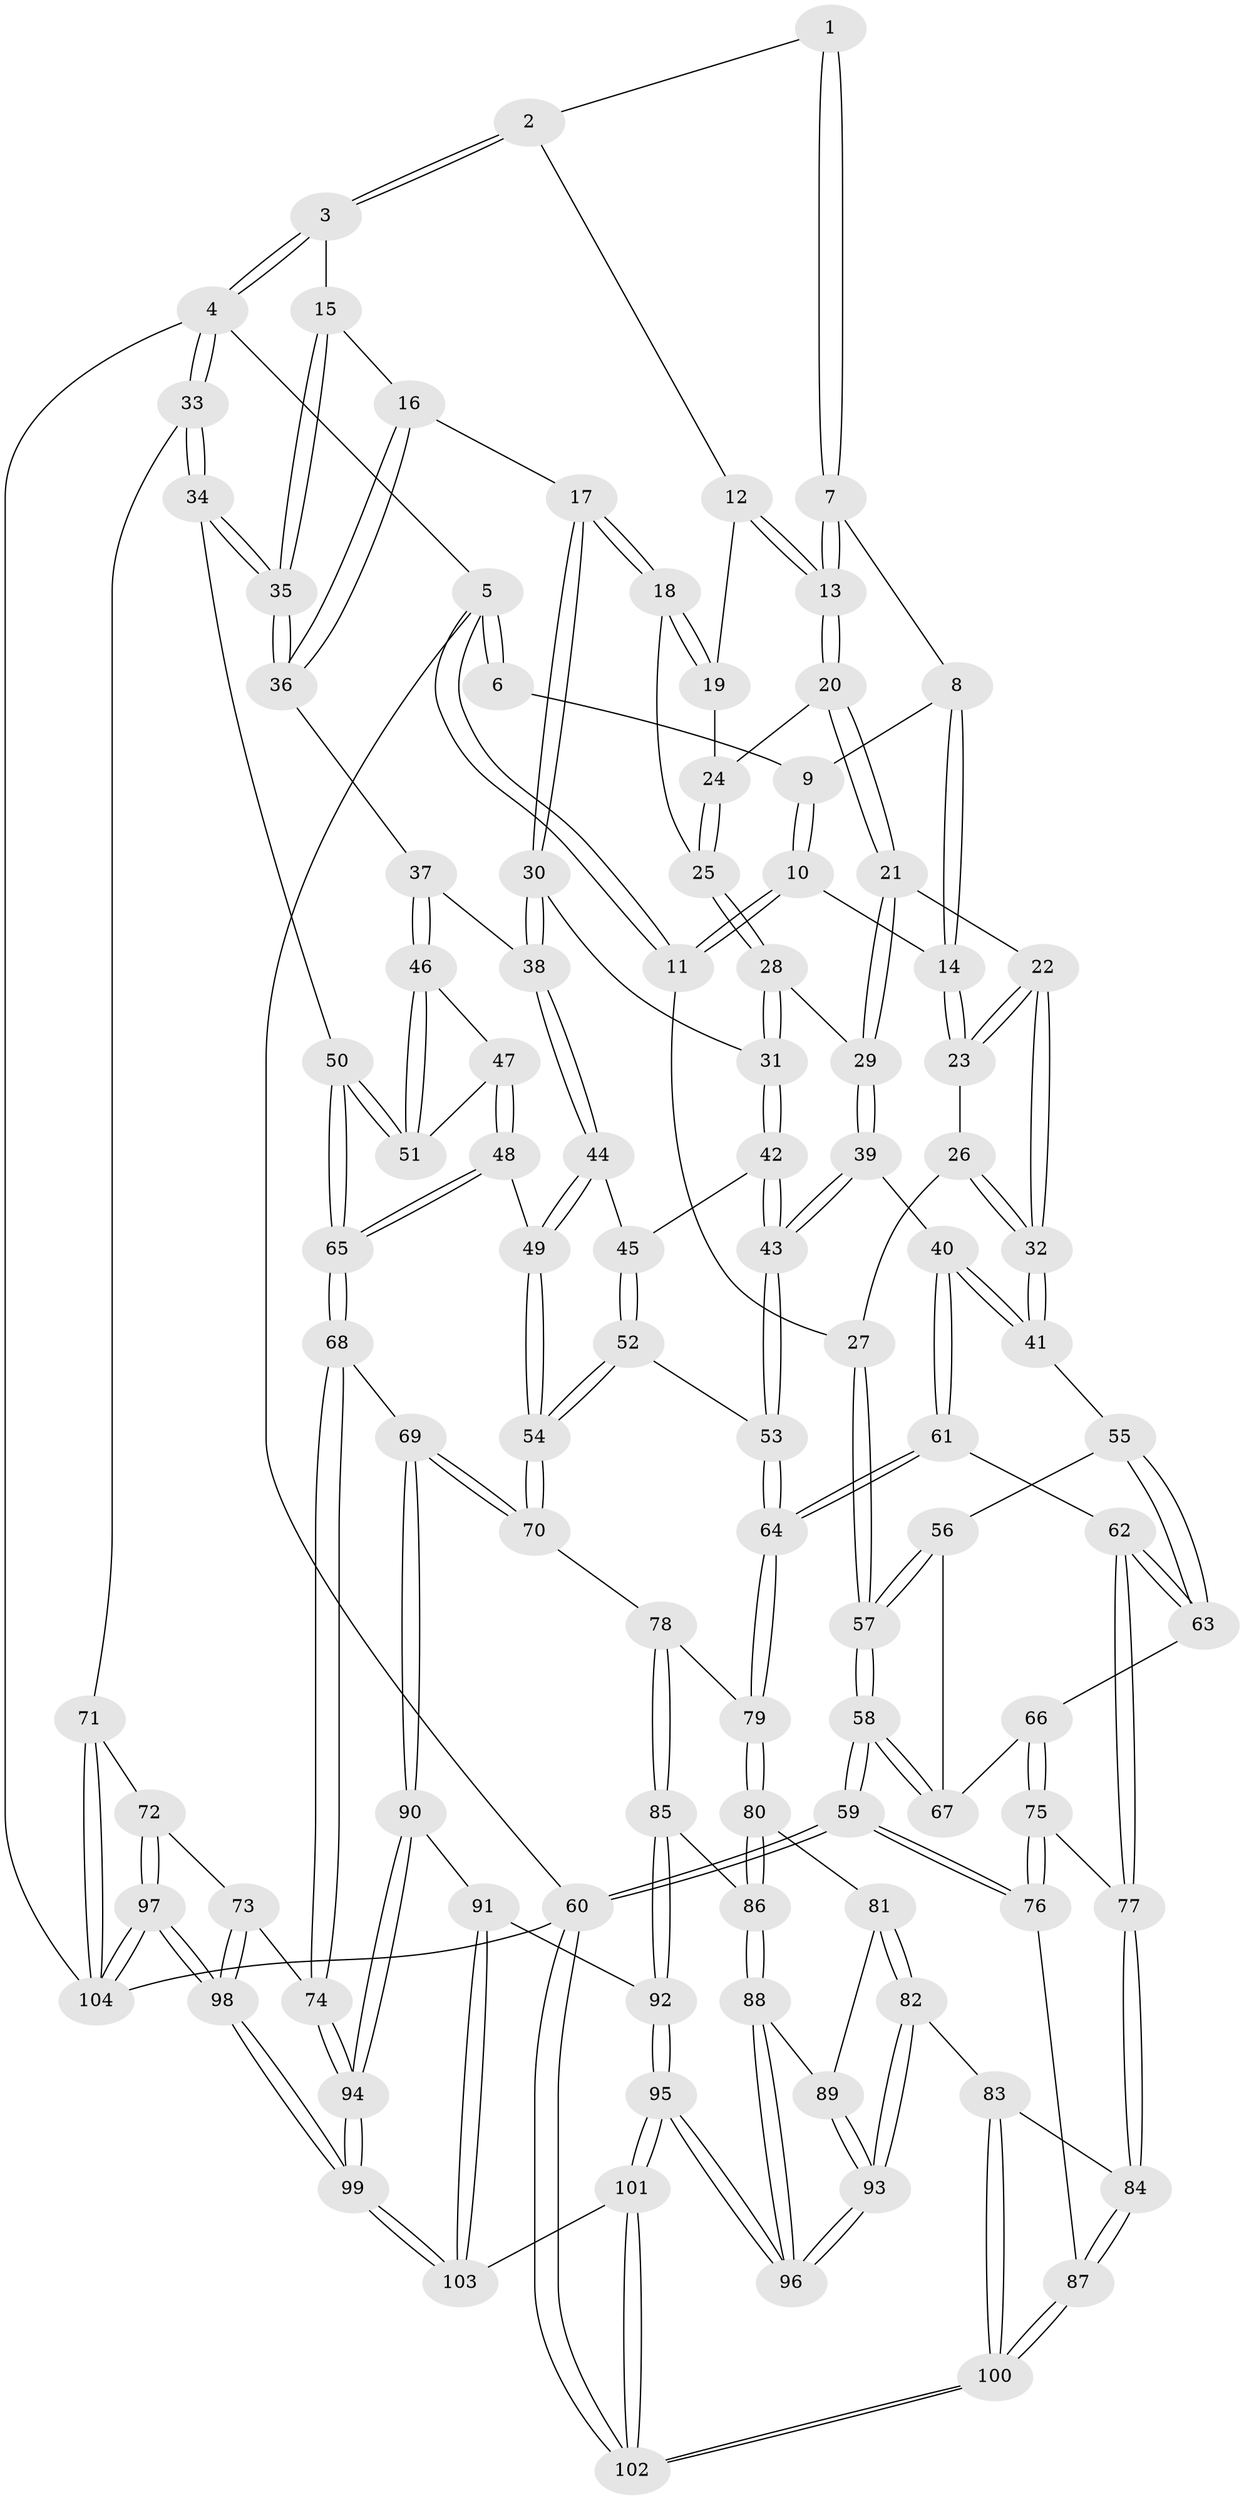 // Generated by graph-tools (version 1.1) at 2025/17/03/09/25 04:17:20]
// undirected, 104 vertices, 257 edges
graph export_dot {
graph [start="1"]
  node [color=gray90,style=filled];
  1 [pos="+0.33414497660409104+0"];
  2 [pos="+0.5573096244421254+0"];
  3 [pos="+0.8589395716636493+0"];
  4 [pos="+1+0"];
  5 [pos="+0+0"];
  6 [pos="+0.11050987142543088+0"];
  7 [pos="+0.2812735943349227+0.1005343342054847"];
  8 [pos="+0.22825595866529672+0.09921995543510888"];
  9 [pos="+0.2078981604441117+0.06310504295046329"];
  10 [pos="+0.08161237017179479+0.10096562972710216"];
  11 [pos="+0+0"];
  12 [pos="+0.5421066682510688+0"];
  13 [pos="+0.33150629026747097+0.14388964109978836"];
  14 [pos="+0.16640623790185013+0.16589502914661416"];
  15 [pos="+0.8073646228993249+0.19957326478993165"];
  16 [pos="+0.7592800191604809+0.23438441099140506"];
  17 [pos="+0.6753779351633779+0.2615708842633033"];
  18 [pos="+0.5779619936004692+0.16975234692769955"];
  19 [pos="+0.5405674904633041+0.004824200487406167"];
  20 [pos="+0.3382308371642172+0.19617718866865022"];
  21 [pos="+0.33346091430526575+0.20992195791739254"];
  22 [pos="+0.20675896779162456+0.2995305837109777"];
  23 [pos="+0.18081280020176338+0.23602766158330324"];
  24 [pos="+0.4439912687049877+0.17586652643145892"];
  25 [pos="+0.4938503166320311+0.23687496393100527"];
  26 [pos="+0+0.17650444337799368"];
  27 [pos="+0+0"];
  28 [pos="+0.47007462082847323+0.33405797126212616"];
  29 [pos="+0.46736651441337534+0.33504548789080596"];
  30 [pos="+0.6747057896978802+0.2625960209570583"];
  31 [pos="+0.5903300442587947+0.35776143736794064"];
  32 [pos="+0.1893440160032668+0.355260469807358"];
  33 [pos="+1+0.41173420103599445"];
  34 [pos="+1+0.40315935171363326"];
  35 [pos="+1+0.3920492203075274"];
  36 [pos="+0.7803315138209304+0.400457477330169"];
  37 [pos="+0.7599256840098125+0.42677130201900704"];
  38 [pos="+0.7350963431491607+0.4267428245819718"];
  39 [pos="+0.43820321355695185+0.37100439994796774"];
  40 [pos="+0.2464913746037955+0.40304423364597153"];
  41 [pos="+0.18929849230178553+0.3555643434006398"];
  42 [pos="+0.6078697272035939+0.41359782828105623"];
  43 [pos="+0.45425300118961853+0.523855346358049"];
  44 [pos="+0.681691029694349+0.4445603569437661"];
  45 [pos="+0.6098625499417147+0.41628420930351856"];
  46 [pos="+0.7643134479955798+0.43544051730908634"];
  47 [pos="+0.789919818936562+0.5132681953482021"];
  48 [pos="+0.7702477061693351+0.5479274474732528"];
  49 [pos="+0.7067336990520757+0.548155741466848"];
  50 [pos="+0.9657048437740772+0.46228715296634565"];
  51 [pos="+0.9314029778783119+0.4700520329273474"];
  52 [pos="+0.5920891138125708+0.6134218818444603"];
  53 [pos="+0.44405124921135214+0.5713789347850586"];
  54 [pos="+0.6035648530135863+0.6228699675836294"];
  55 [pos="+0.1167798467516189+0.3916912031416766"];
  56 [pos="+0+0.422982880060815"];
  57 [pos="+0+0.41584837325733015"];
  58 [pos="+0+0.7714586362899715"];
  59 [pos="+0+0.8036642482806545"];
  60 [pos="+0+1"];
  61 [pos="+0.3146776896990076+0.6009621981120492"];
  62 [pos="+0.2815323382944937+0.6130328617645078"];
  63 [pos="+0.14681311804209293+0.5973834549818006"];
  64 [pos="+0.35183980121162717+0.6163622500839203"];
  65 [pos="+0.8256631800349367+0.639779794428976"];
  66 [pos="+0.107434729454511+0.6143448593301164"];
  67 [pos="+0.10513283196250942+0.6139548495845233"];
  68 [pos="+0.8319222775731586+0.717614918439383"];
  69 [pos="+0.6457490671308223+0.7276210582886925"];
  70 [pos="+0.632408403418635+0.7076640726139035"];
  71 [pos="+1+0.6606025763155108"];
  72 [pos="+0.8964260202074017+0.7394242490752106"];
  73 [pos="+0.8847072521303657+0.7382211315265559"];
  74 [pos="+0.8561901174498172+0.7349896295880581"];
  75 [pos="+0.11833471396888376+0.6980548162153725"];
  76 [pos="+0+0.8297821483255433"];
  77 [pos="+0.18927623129826+0.7350839869176425"];
  78 [pos="+0.49006929161415486+0.7318138865978692"];
  79 [pos="+0.35426635531965406+0.6271247075039551"];
  80 [pos="+0.3546946160986051+0.6571762703346649"];
  81 [pos="+0.3061620885282425+0.7585498849155253"];
  82 [pos="+0.25135270194997716+0.8204620081852235"];
  83 [pos="+0.21409931994483875+0.8193172825325864"];
  84 [pos="+0.1872932148295713+0.8021183527279859"];
  85 [pos="+0.46006442795216534+0.8096773721340421"];
  86 [pos="+0.4161134900500366+0.8068249360310651"];
  87 [pos="+0.026289820769397374+0.8539415270443836"];
  88 [pos="+0.415535195240648+0.8075461499427024"];
  89 [pos="+0.3501862977225264+0.8227617476036061"];
  90 [pos="+0.6414964374918418+0.7429156635362447"];
  91 [pos="+0.5164961945052328+0.8358075225826554"];
  92 [pos="+0.4832768204855879+0.8225247677095445"];
  93 [pos="+0.30169811226192067+0.8614350756264215"];
  94 [pos="+0.7189631793121327+1"];
  95 [pos="+0.3656193711600895+1"];
  96 [pos="+0.36556302733170104+1"];
  97 [pos="+1+1"];
  98 [pos="+0.8726737519329295+1"];
  99 [pos="+0.7144848448645954+1"];
  100 [pos="+0.19943932606770784+1"];
  101 [pos="+0.3741794978017286+1"];
  102 [pos="+0.2759584572422155+1"];
  103 [pos="+0.557438327589833+1"];
  104 [pos="+1+1"];
  1 -- 2;
  1 -- 7;
  1 -- 7;
  2 -- 3;
  2 -- 3;
  2 -- 12;
  3 -- 4;
  3 -- 4;
  3 -- 15;
  4 -- 5;
  4 -- 33;
  4 -- 33;
  4 -- 104;
  5 -- 6;
  5 -- 6;
  5 -- 11;
  5 -- 11;
  5 -- 60;
  6 -- 9;
  7 -- 8;
  7 -- 13;
  7 -- 13;
  8 -- 9;
  8 -- 14;
  8 -- 14;
  9 -- 10;
  9 -- 10;
  10 -- 11;
  10 -- 11;
  10 -- 14;
  11 -- 27;
  12 -- 13;
  12 -- 13;
  12 -- 19;
  13 -- 20;
  13 -- 20;
  14 -- 23;
  14 -- 23;
  15 -- 16;
  15 -- 35;
  15 -- 35;
  16 -- 17;
  16 -- 36;
  16 -- 36;
  17 -- 18;
  17 -- 18;
  17 -- 30;
  17 -- 30;
  18 -- 19;
  18 -- 19;
  18 -- 25;
  19 -- 24;
  20 -- 21;
  20 -- 21;
  20 -- 24;
  21 -- 22;
  21 -- 29;
  21 -- 29;
  22 -- 23;
  22 -- 23;
  22 -- 32;
  22 -- 32;
  23 -- 26;
  24 -- 25;
  24 -- 25;
  25 -- 28;
  25 -- 28;
  26 -- 27;
  26 -- 32;
  26 -- 32;
  27 -- 57;
  27 -- 57;
  28 -- 29;
  28 -- 31;
  28 -- 31;
  29 -- 39;
  29 -- 39;
  30 -- 31;
  30 -- 38;
  30 -- 38;
  31 -- 42;
  31 -- 42;
  32 -- 41;
  32 -- 41;
  33 -- 34;
  33 -- 34;
  33 -- 71;
  34 -- 35;
  34 -- 35;
  34 -- 50;
  35 -- 36;
  35 -- 36;
  36 -- 37;
  37 -- 38;
  37 -- 46;
  37 -- 46;
  38 -- 44;
  38 -- 44;
  39 -- 40;
  39 -- 43;
  39 -- 43;
  40 -- 41;
  40 -- 41;
  40 -- 61;
  40 -- 61;
  41 -- 55;
  42 -- 43;
  42 -- 43;
  42 -- 45;
  43 -- 53;
  43 -- 53;
  44 -- 45;
  44 -- 49;
  44 -- 49;
  45 -- 52;
  45 -- 52;
  46 -- 47;
  46 -- 51;
  46 -- 51;
  47 -- 48;
  47 -- 48;
  47 -- 51;
  48 -- 49;
  48 -- 65;
  48 -- 65;
  49 -- 54;
  49 -- 54;
  50 -- 51;
  50 -- 51;
  50 -- 65;
  50 -- 65;
  52 -- 53;
  52 -- 54;
  52 -- 54;
  53 -- 64;
  53 -- 64;
  54 -- 70;
  54 -- 70;
  55 -- 56;
  55 -- 63;
  55 -- 63;
  56 -- 57;
  56 -- 57;
  56 -- 67;
  57 -- 58;
  57 -- 58;
  58 -- 59;
  58 -- 59;
  58 -- 67;
  58 -- 67;
  59 -- 60;
  59 -- 60;
  59 -- 76;
  59 -- 76;
  60 -- 102;
  60 -- 102;
  60 -- 104;
  61 -- 62;
  61 -- 64;
  61 -- 64;
  62 -- 63;
  62 -- 63;
  62 -- 77;
  62 -- 77;
  63 -- 66;
  64 -- 79;
  64 -- 79;
  65 -- 68;
  65 -- 68;
  66 -- 67;
  66 -- 75;
  66 -- 75;
  68 -- 69;
  68 -- 74;
  68 -- 74;
  69 -- 70;
  69 -- 70;
  69 -- 90;
  69 -- 90;
  70 -- 78;
  71 -- 72;
  71 -- 104;
  71 -- 104;
  72 -- 73;
  72 -- 97;
  72 -- 97;
  73 -- 74;
  73 -- 98;
  73 -- 98;
  74 -- 94;
  74 -- 94;
  75 -- 76;
  75 -- 76;
  75 -- 77;
  76 -- 87;
  77 -- 84;
  77 -- 84;
  78 -- 79;
  78 -- 85;
  78 -- 85;
  79 -- 80;
  79 -- 80;
  80 -- 81;
  80 -- 86;
  80 -- 86;
  81 -- 82;
  81 -- 82;
  81 -- 89;
  82 -- 83;
  82 -- 93;
  82 -- 93;
  83 -- 84;
  83 -- 100;
  83 -- 100;
  84 -- 87;
  84 -- 87;
  85 -- 86;
  85 -- 92;
  85 -- 92;
  86 -- 88;
  86 -- 88;
  87 -- 100;
  87 -- 100;
  88 -- 89;
  88 -- 96;
  88 -- 96;
  89 -- 93;
  89 -- 93;
  90 -- 91;
  90 -- 94;
  90 -- 94;
  91 -- 92;
  91 -- 103;
  91 -- 103;
  92 -- 95;
  92 -- 95;
  93 -- 96;
  93 -- 96;
  94 -- 99;
  94 -- 99;
  95 -- 96;
  95 -- 96;
  95 -- 101;
  95 -- 101;
  97 -- 98;
  97 -- 98;
  97 -- 104;
  97 -- 104;
  98 -- 99;
  98 -- 99;
  99 -- 103;
  99 -- 103;
  100 -- 102;
  100 -- 102;
  101 -- 102;
  101 -- 102;
  101 -- 103;
}
